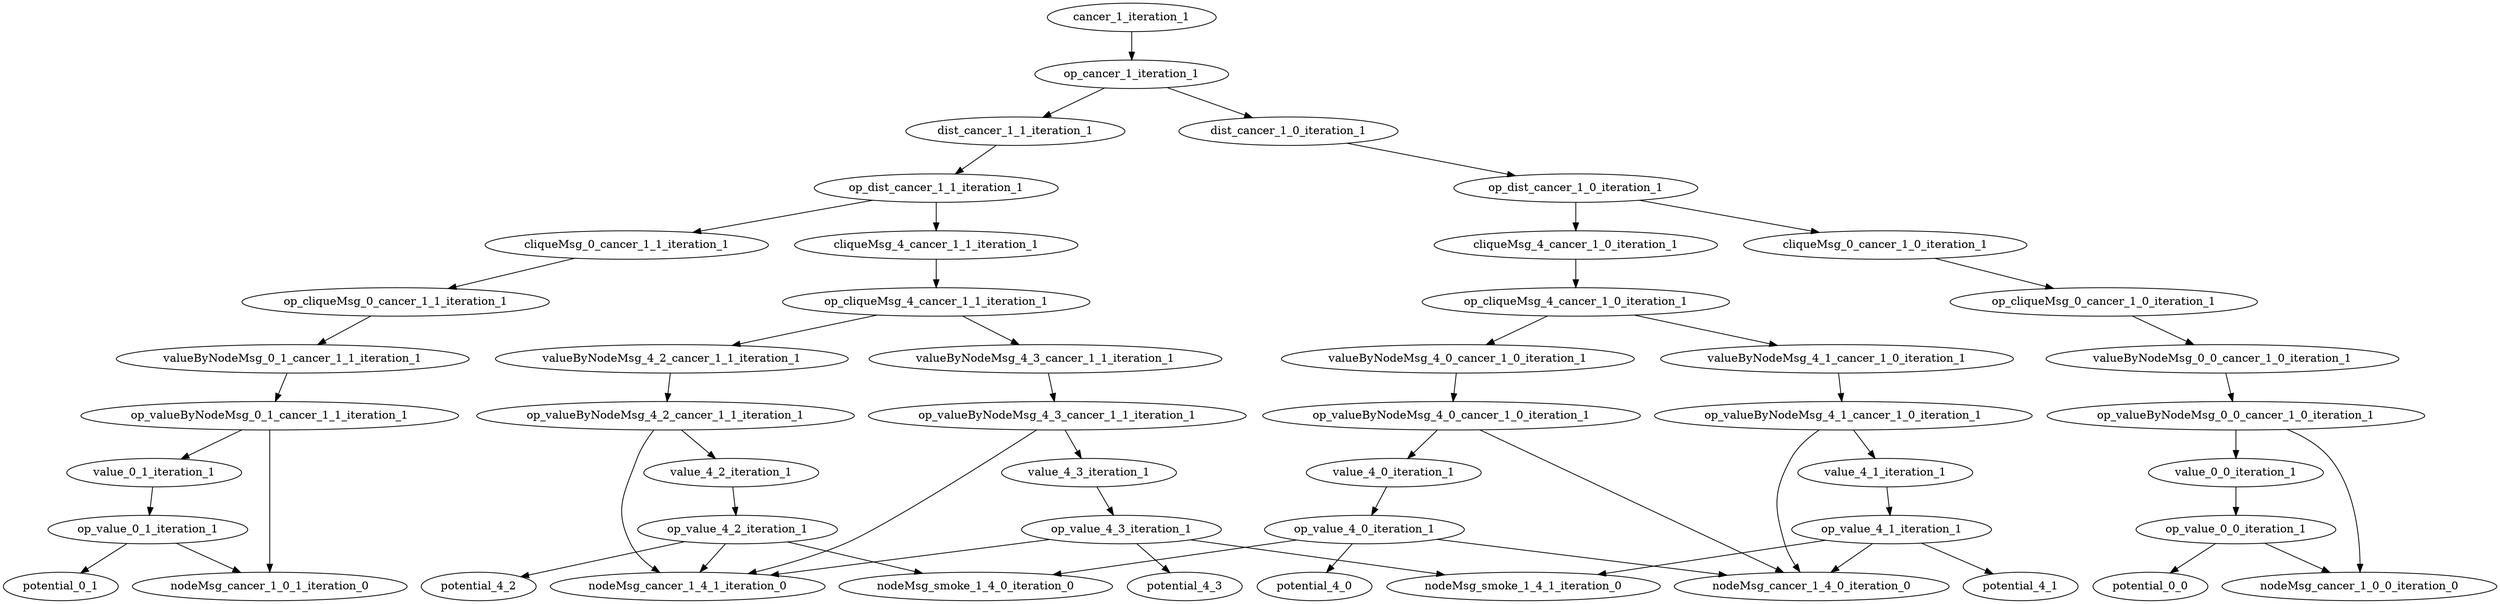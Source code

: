 digraph G {
0[label=cancer_1_iteration_1];
1[label=op_cancer_1_iteration_1];
2[label=dist_cancer_1_1_iteration_1];
3[label=op_dist_cancer_1_1_iteration_1];
4[label=cliqueMsg_0_cancer_1_1_iteration_1];
5[label=op_cliqueMsg_0_cancer_1_1_iteration_1];
6[label=valueByNodeMsg_0_1_cancer_1_1_iteration_1];
7[label=op_valueByNodeMsg_0_1_cancer_1_1_iteration_1];
8[label=value_0_1_iteration_1];
9[label=op_value_0_1_iteration_1];
10[label=potential_0_1];
11[label=nodeMsg_cancer_1_0_1_iteration_0];
12[label=cliqueMsg_4_cancer_1_1_iteration_1];
13[label=op_cliqueMsg_4_cancer_1_1_iteration_1];
14[label=valueByNodeMsg_4_2_cancer_1_1_iteration_1];
15[label=op_valueByNodeMsg_4_2_cancer_1_1_iteration_1];
16[label=value_4_2_iteration_1];
17[label=op_value_4_2_iteration_1];
18[label=potential_4_2];
19[label=nodeMsg_smoke_1_4_0_iteration_0];
20[label=nodeMsg_cancer_1_4_1_iteration_0];
21[label=valueByNodeMsg_4_3_cancer_1_1_iteration_1];
22[label=op_valueByNodeMsg_4_3_cancer_1_1_iteration_1];
23[label=value_4_3_iteration_1];
24[label=op_value_4_3_iteration_1];
25[label=potential_4_3];
26[label=nodeMsg_smoke_1_4_1_iteration_0];
27[label=dist_cancer_1_0_iteration_1];
28[label=op_dist_cancer_1_0_iteration_1];
29[label=cliqueMsg_0_cancer_1_0_iteration_1];
30[label=op_cliqueMsg_0_cancer_1_0_iteration_1];
31[label=valueByNodeMsg_0_0_cancer_1_0_iteration_1];
32[label=op_valueByNodeMsg_0_0_cancer_1_0_iteration_1];
33[label=value_0_0_iteration_1];
34[label=op_value_0_0_iteration_1];
35[label=potential_0_0];
36[label=nodeMsg_cancer_1_0_0_iteration_0];
37[label=cliqueMsg_4_cancer_1_0_iteration_1];
38[label=op_cliqueMsg_4_cancer_1_0_iteration_1];
39[label=valueByNodeMsg_4_0_cancer_1_0_iteration_1];
40[label=op_valueByNodeMsg_4_0_cancer_1_0_iteration_1];
41[label=value_4_0_iteration_1];
42[label=op_value_4_0_iteration_1];
43[label=potential_4_0];
44[label=nodeMsg_cancer_1_4_0_iteration_0];
45[label=valueByNodeMsg_4_1_cancer_1_0_iteration_1];
46[label=op_valueByNodeMsg_4_1_cancer_1_0_iteration_1];
47[label=value_4_1_iteration_1];
48[label=op_value_4_1_iteration_1];
49[label=potential_4_1];
0->1 ;
1->2 ;
1->27 ;
2->3 ;
3->4 ;
3->12 ;
4->5 ;
5->6 ;
6->7 ;
7->8 ;
7->11 ;
8->9 ;
9->10 ;
9->11 ;
12->13 ;
13->14 ;
13->21 ;
14->15 ;
15->16 ;
15->20 ;
16->17 ;
17->18 ;
17->19 ;
17->20 ;
21->22 ;
22->23 ;
22->20 ;
23->24 ;
24->25 ;
24->26 ;
24->20 ;
27->28 ;
28->29 ;
28->37 ;
29->30 ;
30->31 ;
31->32 ;
32->33 ;
32->36 ;
33->34 ;
34->35 ;
34->36 ;
37->38 ;
38->39 ;
38->45 ;
39->40 ;
40->41 ;
40->44 ;
41->42 ;
42->43 ;
42->19 ;
42->44 ;
45->46 ;
46->47 ;
46->44 ;
47->48 ;
48->49 ;
48->26 ;
48->44 ;
}
